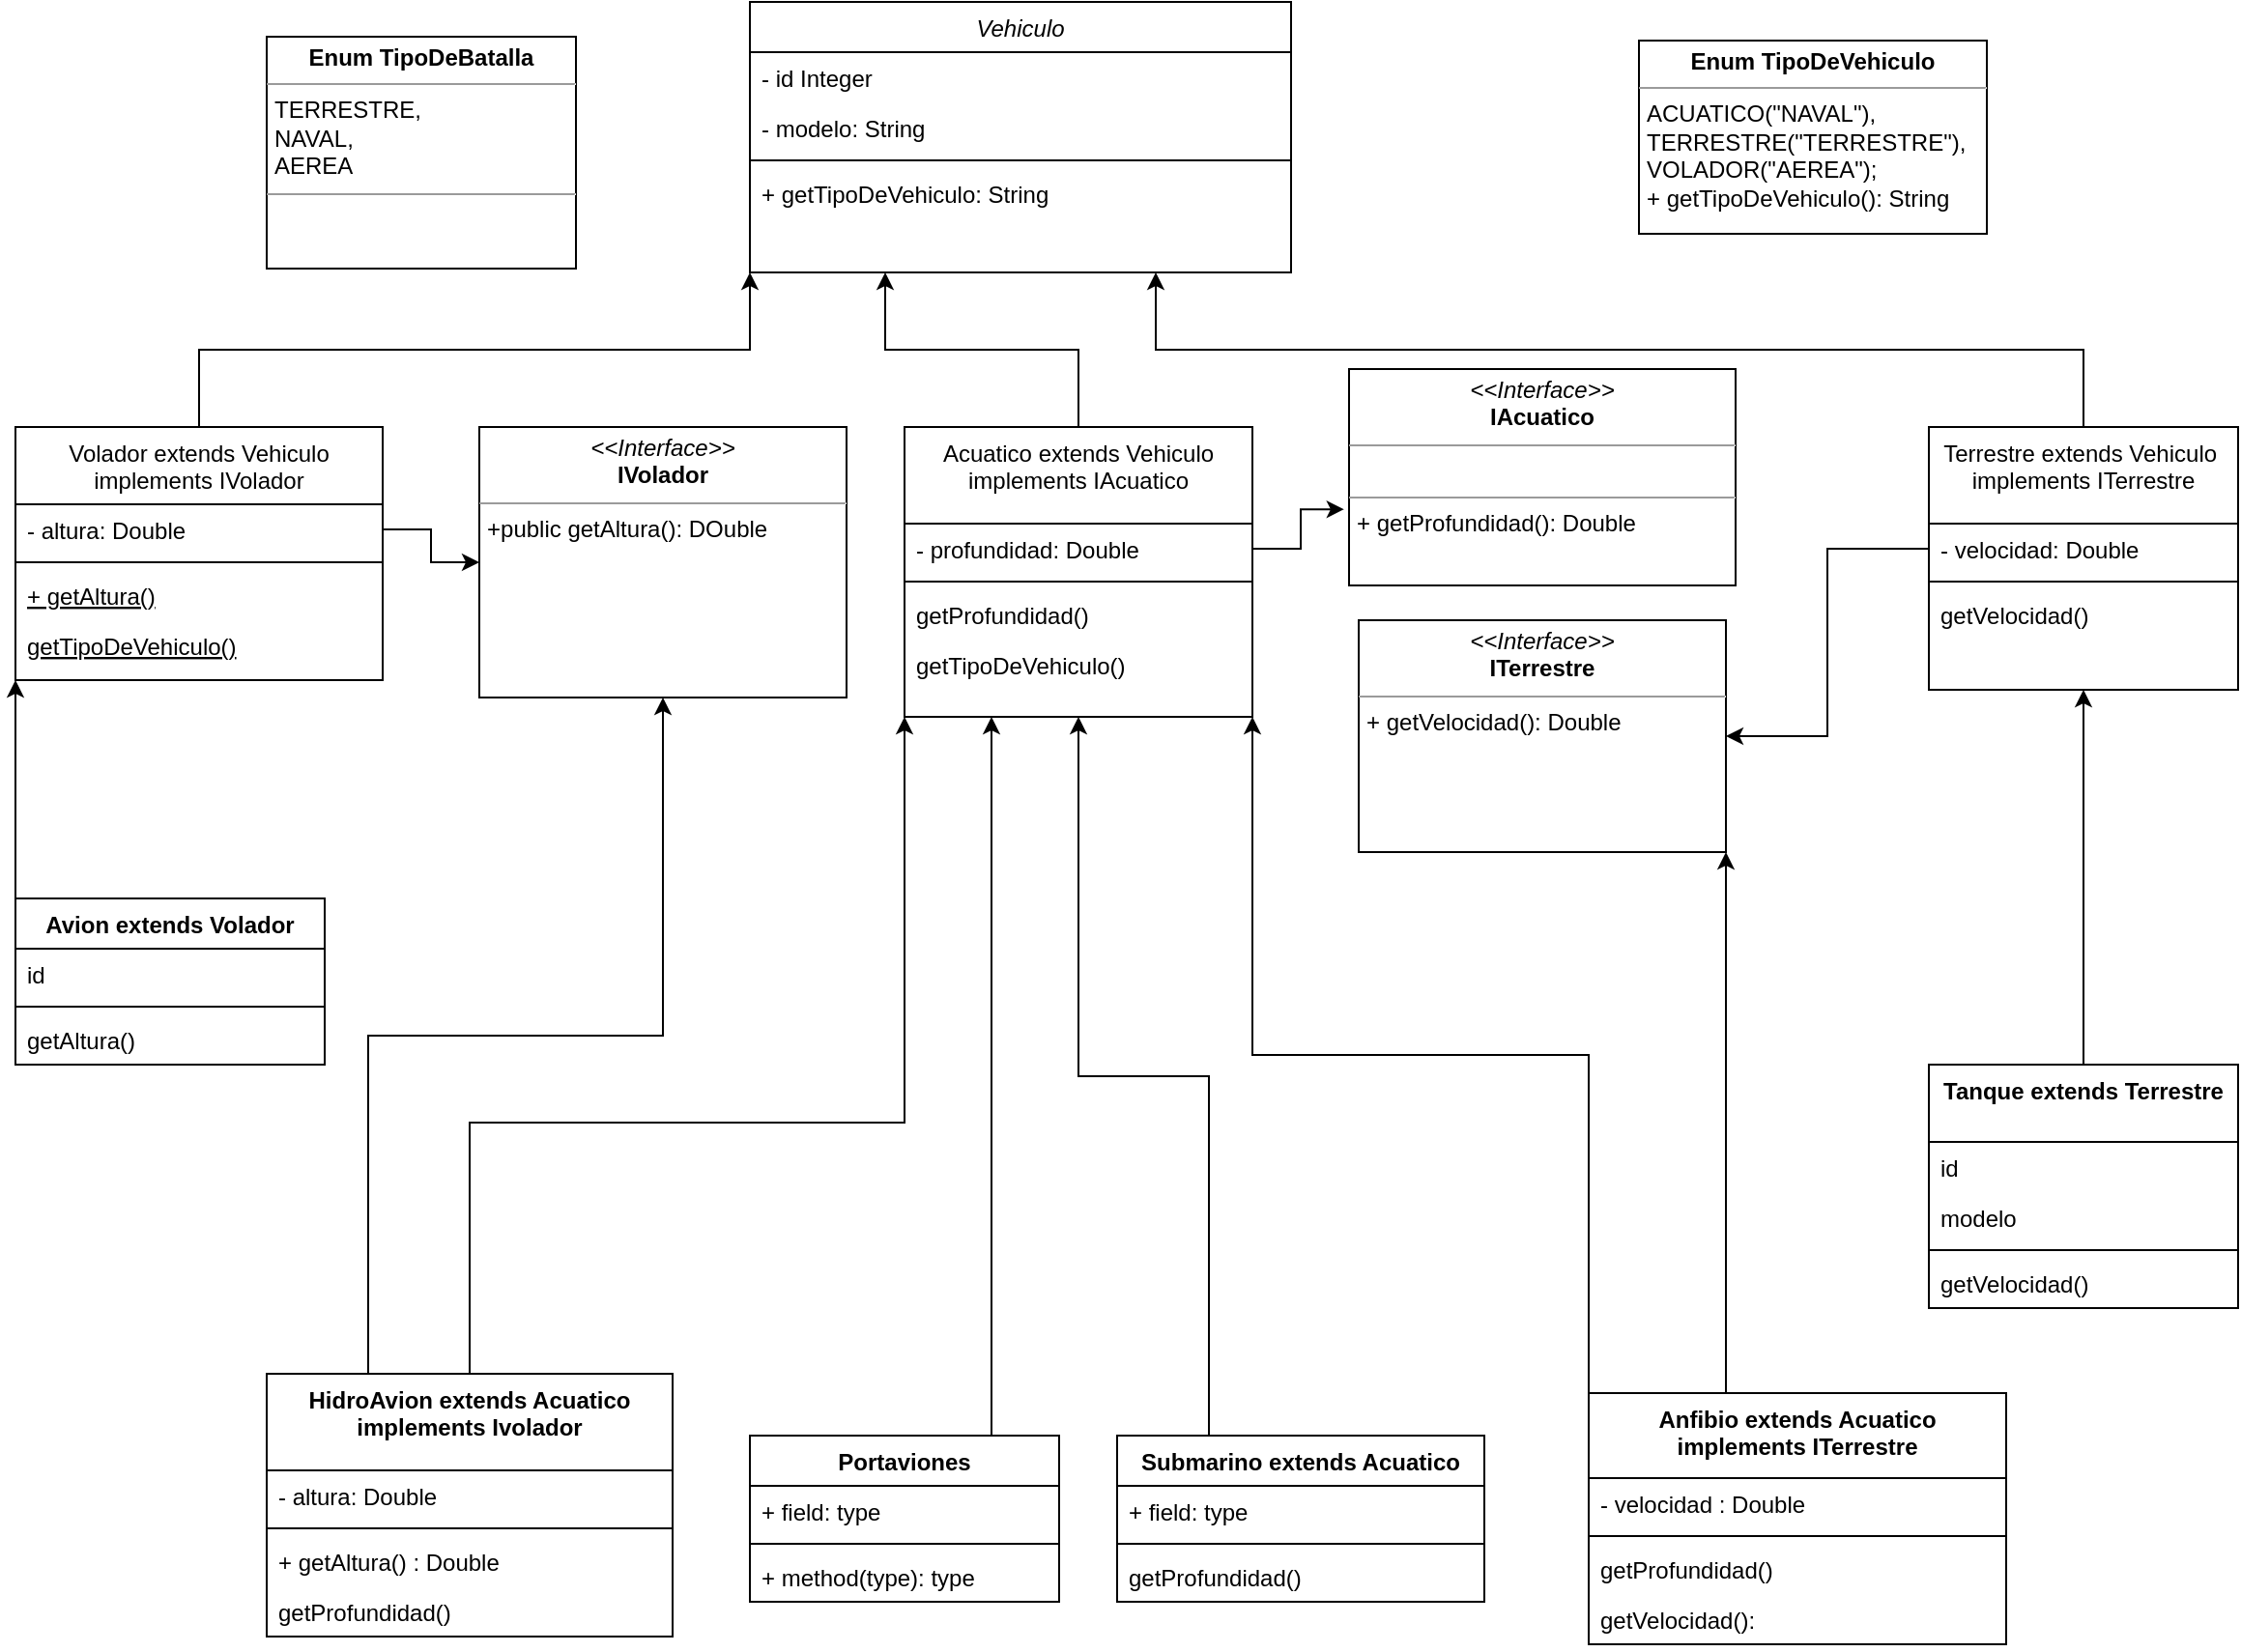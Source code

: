 <mxfile version="14.6.13" type="device"><diagram id="C5RBs43oDa-KdzZeNtuy" name="Page-1"><mxGraphModel dx="2387" dy="706" grid="1" gridSize="10" guides="1" tooltips="1" connect="1" arrows="1" fold="1" page="1" pageScale="1" pageWidth="827" pageHeight="1169" math="0" shadow="0"><root><mxCell id="WIyWlLk6GJQsqaUBKTNV-0"/><mxCell id="WIyWlLk6GJQsqaUBKTNV-1" parent="WIyWlLk6GJQsqaUBKTNV-0"/><mxCell id="zkfFHV4jXpPFQw0GAbJ--0" value="Vehiculo" style="swimlane;fontStyle=2;align=center;verticalAlign=top;childLayout=stackLayout;horizontal=1;startSize=26;horizontalStack=0;resizeParent=1;resizeLast=0;collapsible=1;marginBottom=0;rounded=0;shadow=0;strokeWidth=1;" parent="WIyWlLk6GJQsqaUBKTNV-1" vertex="1"><mxGeometry x="160" y="20" width="280" height="140" as="geometry"><mxRectangle x="230" y="140" width="160" height="26" as="alternateBounds"/></mxGeometry></mxCell><mxCell id="zkfFHV4jXpPFQw0GAbJ--1" value="- id Integer" style="text;align=left;verticalAlign=top;spacingLeft=4;spacingRight=4;overflow=hidden;rotatable=0;points=[[0,0.5],[1,0.5]];portConstraint=eastwest;" parent="zkfFHV4jXpPFQw0GAbJ--0" vertex="1"><mxGeometry y="26" width="280" height="26" as="geometry"/></mxCell><mxCell id="zkfFHV4jXpPFQw0GAbJ--2" value="- modelo: String" style="text;align=left;verticalAlign=top;spacingLeft=4;spacingRight=4;overflow=hidden;rotatable=0;points=[[0,0.5],[1,0.5]];portConstraint=eastwest;rounded=0;shadow=0;html=0;" parent="zkfFHV4jXpPFQw0GAbJ--0" vertex="1"><mxGeometry y="52" width="280" height="26" as="geometry"/></mxCell><mxCell id="zkfFHV4jXpPFQw0GAbJ--4" value="" style="line;html=1;strokeWidth=1;align=left;verticalAlign=middle;spacingTop=-1;spacingLeft=3;spacingRight=3;rotatable=0;labelPosition=right;points=[];portConstraint=eastwest;" parent="zkfFHV4jXpPFQw0GAbJ--0" vertex="1"><mxGeometry y="78" width="280" height="8" as="geometry"/></mxCell><mxCell id="Fon93zU0XgzV0O5RqxGJ-27" value="+ getTipoDeVehiculo: String" style="text;align=left;verticalAlign=top;spacingLeft=4;spacingRight=4;overflow=hidden;rotatable=0;points=[[0,0.5],[1,0.5]];portConstraint=eastwest;" vertex="1" parent="zkfFHV4jXpPFQw0GAbJ--0"><mxGeometry y="86" width="280" height="26" as="geometry"/></mxCell><mxCell id="Fon93zU0XgzV0O5RqxGJ-17" style="edgeStyle=orthogonalEdgeStyle;rounded=0;orthogonalLoop=1;jettySize=auto;html=1;exitX=0.5;exitY=0;exitDx=0;exitDy=0;entryX=0;entryY=1;entryDx=0;entryDy=0;" edge="1" parent="WIyWlLk6GJQsqaUBKTNV-1" source="zkfFHV4jXpPFQw0GAbJ--6" target="zkfFHV4jXpPFQw0GAbJ--0"><mxGeometry relative="1" as="geometry"><mxPoint x="300" y="160" as="targetPoint"/></mxGeometry></mxCell><mxCell id="zkfFHV4jXpPFQw0GAbJ--6" value="Volador extends Vehiculo&#10;implements IVolador" style="swimlane;fontStyle=0;align=center;verticalAlign=top;childLayout=stackLayout;horizontal=1;startSize=40;horizontalStack=0;resizeParent=1;resizeLast=0;collapsible=1;marginBottom=0;rounded=0;shadow=0;strokeWidth=1;" parent="WIyWlLk6GJQsqaUBKTNV-1" vertex="1"><mxGeometry x="-220" y="240" width="190" height="131" as="geometry"><mxRectangle x="130" y="380" width="160" height="26" as="alternateBounds"/></mxGeometry></mxCell><mxCell id="xW913VkCsWBnxohiYyBe-13" value="- altura: Double" style="text;strokeColor=none;fillColor=none;align=left;verticalAlign=top;spacingLeft=4;spacingRight=4;overflow=hidden;rotatable=0;points=[[0,0.5],[1,0.5]];portConstraint=eastwest;" parent="zkfFHV4jXpPFQw0GAbJ--6" vertex="1"><mxGeometry y="40" width="190" height="26" as="geometry"/></mxCell><mxCell id="zkfFHV4jXpPFQw0GAbJ--9" value="" style="line;html=1;strokeWidth=1;align=left;verticalAlign=middle;spacingTop=-1;spacingLeft=3;spacingRight=3;rotatable=0;labelPosition=right;points=[];portConstraint=eastwest;" parent="zkfFHV4jXpPFQw0GAbJ--6" vertex="1"><mxGeometry y="66" width="190" height="8" as="geometry"/></mxCell><mxCell id="zkfFHV4jXpPFQw0GAbJ--10" value="+ getAltura()" style="text;align=left;verticalAlign=top;spacingLeft=4;spacingRight=4;overflow=hidden;rotatable=0;points=[[0,0.5],[1,0.5]];portConstraint=eastwest;fontStyle=4" parent="zkfFHV4jXpPFQw0GAbJ--6" vertex="1"><mxGeometry y="74" width="190" height="26" as="geometry"/></mxCell><mxCell id="Fon93zU0XgzV0O5RqxGJ-28" value="getTipoDeVehiculo()" style="text;align=left;verticalAlign=top;spacingLeft=4;spacingRight=4;overflow=hidden;rotatable=0;points=[[0,0.5],[1,0.5]];portConstraint=eastwest;fontStyle=4" vertex="1" parent="zkfFHV4jXpPFQw0GAbJ--6"><mxGeometry y="100" width="190" height="26" as="geometry"/></mxCell><mxCell id="Fon93zU0XgzV0O5RqxGJ-34" style="edgeStyle=orthogonalEdgeStyle;rounded=0;orthogonalLoop=1;jettySize=auto;html=1;exitX=0.5;exitY=0;exitDx=0;exitDy=0;entryX=0.75;entryY=1;entryDx=0;entryDy=0;" edge="1" parent="WIyWlLk6GJQsqaUBKTNV-1" source="zkfFHV4jXpPFQw0GAbJ--13" target="zkfFHV4jXpPFQw0GAbJ--0"><mxGeometry relative="1" as="geometry"/></mxCell><mxCell id="zkfFHV4jXpPFQw0GAbJ--13" value="Terrestre extends Vehiculo &#10;implements ITerrestre" style="swimlane;fontStyle=0;align=center;verticalAlign=top;childLayout=stackLayout;horizontal=1;startSize=50;horizontalStack=0;resizeParent=1;resizeLast=0;collapsible=1;marginBottom=0;rounded=0;shadow=0;strokeWidth=1;" parent="WIyWlLk6GJQsqaUBKTNV-1" vertex="1"><mxGeometry x="770" y="240" width="160" height="136" as="geometry"><mxRectangle x="340" y="380" width="170" height="26" as="alternateBounds"/></mxGeometry></mxCell><mxCell id="zkfFHV4jXpPFQw0GAbJ--14" value="- velocidad: Double" style="text;align=left;verticalAlign=top;spacingLeft=4;spacingRight=4;overflow=hidden;rotatable=0;points=[[0,0.5],[1,0.5]];portConstraint=eastwest;" parent="zkfFHV4jXpPFQw0GAbJ--13" vertex="1"><mxGeometry y="50" width="160" height="26" as="geometry"/></mxCell><mxCell id="zkfFHV4jXpPFQw0GAbJ--15" value="" style="line;html=1;strokeWidth=1;align=left;verticalAlign=middle;spacingTop=-1;spacingLeft=3;spacingRight=3;rotatable=0;labelPosition=right;points=[];portConstraint=eastwest;" parent="zkfFHV4jXpPFQw0GAbJ--13" vertex="1"><mxGeometry y="76" width="160" height="8" as="geometry"/></mxCell><mxCell id="xW913VkCsWBnxohiYyBe-12" value="getVelocidad()" style="text;strokeColor=none;fillColor=none;align=left;verticalAlign=top;spacingLeft=4;spacingRight=4;overflow=hidden;rotatable=0;points=[[0,0.5],[1,0.5]];portConstraint=eastwest;" parent="zkfFHV4jXpPFQw0GAbJ--13" vertex="1"><mxGeometry y="84" width="160" height="26" as="geometry"/></mxCell><mxCell id="Fon93zU0XgzV0O5RqxGJ-15" style="edgeStyle=orthogonalEdgeStyle;rounded=0;orthogonalLoop=1;jettySize=auto;html=1;exitX=0.5;exitY=0;exitDx=0;exitDy=0;entryX=0.25;entryY=1;entryDx=0;entryDy=0;" edge="1" parent="WIyWlLk6GJQsqaUBKTNV-1" source="zkfFHV4jXpPFQw0GAbJ--17" target="zkfFHV4jXpPFQw0GAbJ--0"><mxGeometry relative="1" as="geometry"/></mxCell><mxCell id="zkfFHV4jXpPFQw0GAbJ--17" value="Acuatico extends Vehiculo &#10;implements IAcuatico" style="swimlane;fontStyle=0;align=center;verticalAlign=top;childLayout=stackLayout;horizontal=1;startSize=50;horizontalStack=0;resizeParent=1;resizeLast=0;collapsible=1;marginBottom=0;rounded=0;shadow=0;strokeWidth=1;" parent="WIyWlLk6GJQsqaUBKTNV-1" vertex="1"><mxGeometry x="240" y="240" width="180" height="150" as="geometry"><mxRectangle x="550" y="140" width="160" height="26" as="alternateBounds"/></mxGeometry></mxCell><mxCell id="zkfFHV4jXpPFQw0GAbJ--18" value="- profundidad: Double" style="text;align=left;verticalAlign=top;spacingLeft=4;spacingRight=4;overflow=hidden;rotatable=0;points=[[0,0.5],[1,0.5]];portConstraint=eastwest;" parent="zkfFHV4jXpPFQw0GAbJ--17" vertex="1"><mxGeometry y="50" width="180" height="26" as="geometry"/></mxCell><mxCell id="zkfFHV4jXpPFQw0GAbJ--23" value="" style="line;html=1;strokeWidth=1;align=left;verticalAlign=middle;spacingTop=-1;spacingLeft=3;spacingRight=3;rotatable=0;labelPosition=right;points=[];portConstraint=eastwest;" parent="zkfFHV4jXpPFQw0GAbJ--17" vertex="1"><mxGeometry y="76" width="180" height="8" as="geometry"/></mxCell><mxCell id="zkfFHV4jXpPFQw0GAbJ--24" value="getProfundidad()" style="text;align=left;verticalAlign=top;spacingLeft=4;spacingRight=4;overflow=hidden;rotatable=0;points=[[0,0.5],[1,0.5]];portConstraint=eastwest;" parent="zkfFHV4jXpPFQw0GAbJ--17" vertex="1"><mxGeometry y="84" width="180" height="26" as="geometry"/></mxCell><mxCell id="Fon93zU0XgzV0O5RqxGJ-21" value="getTipoDeVehiculo()" style="text;align=left;verticalAlign=top;spacingLeft=4;spacingRight=4;overflow=hidden;rotatable=0;points=[[0,0.5],[1,0.5]];portConstraint=eastwest;" vertex="1" parent="zkfFHV4jXpPFQw0GAbJ--17"><mxGeometry y="110" width="180" height="26" as="geometry"/></mxCell><mxCell id="Fon93zU0XgzV0O5RqxGJ-4" style="edgeStyle=orthogonalEdgeStyle;rounded=0;orthogonalLoop=1;jettySize=auto;html=1;exitX=0.25;exitY=0;exitDx=0;exitDy=0;entryX=1;entryY=1;entryDx=0;entryDy=0;" edge="1" parent="WIyWlLk6GJQsqaUBKTNV-1" source="xW913VkCsWBnxohiYyBe-1" target="xW913VkCsWBnxohiYyBe-51"><mxGeometry relative="1" as="geometry"><mxPoint x="669" y="550" as="targetPoint"/><Array as="points"><mxPoint x="665" y="740"/></Array></mxGeometry></mxCell><mxCell id="Fon93zU0XgzV0O5RqxGJ-6" style="edgeStyle=orthogonalEdgeStyle;rounded=0;orthogonalLoop=1;jettySize=auto;html=1;exitX=0;exitY=0;exitDx=0;exitDy=0;entryX=1;entryY=1;entryDx=0;entryDy=0;" edge="1" parent="WIyWlLk6GJQsqaUBKTNV-1" source="xW913VkCsWBnxohiYyBe-1" target="zkfFHV4jXpPFQw0GAbJ--17"><mxGeometry relative="1" as="geometry"/></mxCell><mxCell id="xW913VkCsWBnxohiYyBe-1" value="Anfibio extends Acuatico &#10;implements ITerrestre" style="swimlane;fontStyle=1;align=center;verticalAlign=top;childLayout=stackLayout;horizontal=1;startSize=44;horizontalStack=0;resizeParent=1;resizeParentMax=0;resizeLast=0;collapsible=1;marginBottom=0;" parent="WIyWlLk6GJQsqaUBKTNV-1" vertex="1"><mxGeometry x="594" y="740" width="216" height="130" as="geometry"/></mxCell><mxCell id="xW913VkCsWBnxohiYyBe-2" value="- velocidad : Double" style="text;strokeColor=none;fillColor=none;align=left;verticalAlign=top;spacingLeft=4;spacingRight=4;overflow=hidden;rotatable=0;points=[[0,0.5],[1,0.5]];portConstraint=eastwest;" parent="xW913VkCsWBnxohiYyBe-1" vertex="1"><mxGeometry y="44" width="216" height="26" as="geometry"/></mxCell><mxCell id="xW913VkCsWBnxohiYyBe-3" value="" style="line;strokeWidth=1;fillColor=none;align=left;verticalAlign=middle;spacingTop=-1;spacingLeft=3;spacingRight=3;rotatable=0;labelPosition=right;points=[];portConstraint=eastwest;" parent="xW913VkCsWBnxohiYyBe-1" vertex="1"><mxGeometry y="70" width="216" height="8" as="geometry"/></mxCell><mxCell id="xW913VkCsWBnxohiYyBe-46" value="getProfundidad()" style="text;strokeColor=none;fillColor=none;align=left;verticalAlign=top;spacingLeft=4;spacingRight=4;overflow=hidden;rotatable=0;points=[[0,0.5],[1,0.5]];portConstraint=eastwest;" parent="xW913VkCsWBnxohiYyBe-1" vertex="1"><mxGeometry y="78" width="216" height="26" as="geometry"/></mxCell><mxCell id="xW913VkCsWBnxohiYyBe-4" value="getVelocidad():" style="text;strokeColor=none;fillColor=none;align=left;verticalAlign=top;spacingLeft=4;spacingRight=4;overflow=hidden;rotatable=0;points=[[0,0.5],[1,0.5]];portConstraint=eastwest;" parent="xW913VkCsWBnxohiYyBe-1" vertex="1"><mxGeometry y="104" width="216" height="26" as="geometry"/></mxCell><mxCell id="Fon93zU0XgzV0O5RqxGJ-13" style="edgeStyle=orthogonalEdgeStyle;rounded=0;orthogonalLoop=1;jettySize=auto;html=1;exitX=0.25;exitY=0;exitDx=0;exitDy=0;" edge="1" parent="WIyWlLk6GJQsqaUBKTNV-1" source="xW913VkCsWBnxohiYyBe-6" target="xW913VkCsWBnxohiYyBe-59"><mxGeometry relative="1" as="geometry"><mxPoint x="80" y="510" as="targetPoint"/></mxGeometry></mxCell><mxCell id="Fon93zU0XgzV0O5RqxGJ-37" style="edgeStyle=orthogonalEdgeStyle;rounded=0;orthogonalLoop=1;jettySize=auto;html=1;exitX=0.5;exitY=0;exitDx=0;exitDy=0;entryX=0;entryY=1;entryDx=0;entryDy=0;" edge="1" parent="WIyWlLk6GJQsqaUBKTNV-1" source="xW913VkCsWBnxohiYyBe-6" target="zkfFHV4jXpPFQw0GAbJ--17"><mxGeometry relative="1" as="geometry"><Array as="points"><mxPoint x="15" y="600"/><mxPoint x="240" y="600"/></Array></mxGeometry></mxCell><mxCell id="xW913VkCsWBnxohiYyBe-6" value="HidroAvion extends Acuatico&#10;implements Ivolador" style="swimlane;fontStyle=1;align=center;verticalAlign=top;childLayout=stackLayout;horizontal=1;startSize=50;horizontalStack=0;resizeParent=1;resizeParentMax=0;resizeLast=0;collapsible=1;marginBottom=0;" parent="WIyWlLk6GJQsqaUBKTNV-1" vertex="1"><mxGeometry x="-90" y="730" width="210" height="136" as="geometry"/></mxCell><mxCell id="xW913VkCsWBnxohiYyBe-7" value="- altura: Double" style="text;strokeColor=none;fillColor=none;align=left;verticalAlign=top;spacingLeft=4;spacingRight=4;overflow=hidden;rotatable=0;points=[[0,0.5],[1,0.5]];portConstraint=eastwest;" parent="xW913VkCsWBnxohiYyBe-6" vertex="1"><mxGeometry y="50" width="210" height="26" as="geometry"/></mxCell><mxCell id="xW913VkCsWBnxohiYyBe-8" value="" style="line;strokeWidth=1;fillColor=none;align=left;verticalAlign=middle;spacingTop=-1;spacingLeft=3;spacingRight=3;rotatable=0;labelPosition=right;points=[];portConstraint=eastwest;" parent="xW913VkCsWBnxohiYyBe-6" vertex="1"><mxGeometry y="76" width="210" height="8" as="geometry"/></mxCell><mxCell id="xW913VkCsWBnxohiYyBe-9" value="+ getAltura() : Double" style="text;strokeColor=none;fillColor=none;align=left;verticalAlign=top;spacingLeft=4;spacingRight=4;overflow=hidden;rotatable=0;points=[[0,0.5],[1,0.5]];portConstraint=eastwest;" parent="xW913VkCsWBnxohiYyBe-6" vertex="1"><mxGeometry y="84" width="210" height="26" as="geometry"/></mxCell><mxCell id="xW913VkCsWBnxohiYyBe-58" value="getProfundidad()" style="text;strokeColor=none;fillColor=none;align=left;verticalAlign=top;spacingLeft=4;spacingRight=4;overflow=hidden;rotatable=0;points=[[0,0.5],[1,0.5]];portConstraint=eastwest;" parent="xW913VkCsWBnxohiYyBe-6" vertex="1"><mxGeometry y="110" width="210" height="26" as="geometry"/></mxCell><mxCell id="xW913VkCsWBnxohiYyBe-52" style="edgeStyle=orthogonalEdgeStyle;rounded=0;orthogonalLoop=1;jettySize=auto;html=1;exitX=0.5;exitY=0;exitDx=0;exitDy=0;entryX=0.5;entryY=1;entryDx=0;entryDy=0;" parent="WIyWlLk6GJQsqaUBKTNV-1" source="xW913VkCsWBnxohiYyBe-14" target="zkfFHV4jXpPFQw0GAbJ--13" edge="1"><mxGeometry relative="1" as="geometry"><mxPoint x="1010" y="324.0" as="targetPoint"/></mxGeometry></mxCell><mxCell id="xW913VkCsWBnxohiYyBe-14" value="Tanque extends Terrestre" style="swimlane;fontStyle=1;align=center;verticalAlign=top;childLayout=stackLayout;horizontal=1;startSize=40;horizontalStack=0;resizeParent=1;resizeParentMax=0;resizeLast=0;collapsible=1;marginBottom=0;" parent="WIyWlLk6GJQsqaUBKTNV-1" vertex="1"><mxGeometry x="770" y="570" width="160" height="126" as="geometry"/></mxCell><mxCell id="xW913VkCsWBnxohiYyBe-15" value="id" style="text;strokeColor=none;fillColor=none;align=left;verticalAlign=top;spacingLeft=4;spacingRight=4;overflow=hidden;rotatable=0;points=[[0,0.5],[1,0.5]];portConstraint=eastwest;" parent="xW913VkCsWBnxohiYyBe-14" vertex="1"><mxGeometry y="40" width="160" height="26" as="geometry"/></mxCell><mxCell id="xW913VkCsWBnxohiYyBe-39" value="modelo" style="text;strokeColor=none;fillColor=none;align=left;verticalAlign=top;spacingLeft=4;spacingRight=4;overflow=hidden;rotatable=0;points=[[0,0.5],[1,0.5]];portConstraint=eastwest;" parent="xW913VkCsWBnxohiYyBe-14" vertex="1"><mxGeometry y="66" width="160" height="26" as="geometry"/></mxCell><mxCell id="xW913VkCsWBnxohiYyBe-16" value="" style="line;strokeWidth=1;fillColor=none;align=left;verticalAlign=middle;spacingTop=-1;spacingLeft=3;spacingRight=3;rotatable=0;labelPosition=right;points=[];portConstraint=eastwest;" parent="xW913VkCsWBnxohiYyBe-14" vertex="1"><mxGeometry y="92" width="160" height="8" as="geometry"/></mxCell><mxCell id="xW913VkCsWBnxohiYyBe-17" value="getVelocidad()" style="text;strokeColor=none;fillColor=none;align=left;verticalAlign=top;spacingLeft=4;spacingRight=4;overflow=hidden;rotatable=0;points=[[0,0.5],[1,0.5]];portConstraint=eastwest;" parent="xW913VkCsWBnxohiYyBe-14" vertex="1"><mxGeometry y="100" width="160" height="26" as="geometry"/></mxCell><mxCell id="xW913VkCsWBnxohiYyBe-28" value="&lt;p style=&quot;margin: 0px ; margin-top: 4px ; text-align: center&quot;&gt;&lt;i&gt;&amp;lt;&amp;lt;Interface&amp;gt;&amp;gt;&lt;/i&gt;&lt;br&gt;&lt;b&gt;IAcuatico&lt;/b&gt;&lt;/p&gt;&lt;hr size=&quot;1&quot;&gt;&lt;p style=&quot;margin: 0px ; margin-left: 4px&quot;&gt;&lt;br&gt;&lt;/p&gt;&lt;hr size=&quot;1&quot;&gt;&lt;p style=&quot;margin: 0px ; margin-left: 4px&quot;&gt;+ getProfundidad(): Double&lt;br&gt;&lt;/p&gt;" style="verticalAlign=top;align=left;overflow=fill;fontSize=12;fontFamily=Helvetica;html=1;" parent="WIyWlLk6GJQsqaUBKTNV-1" vertex="1"><mxGeometry x="470" y="210" width="200" height="112" as="geometry"/></mxCell><mxCell id="Fon93zU0XgzV0O5RqxGJ-31" style="edgeStyle=orthogonalEdgeStyle;rounded=0;orthogonalLoop=1;jettySize=auto;html=1;exitX=0;exitY=0;exitDx=0;exitDy=0;entryX=0;entryY=1;entryDx=0;entryDy=0;" edge="1" parent="WIyWlLk6GJQsqaUBKTNV-1" source="xW913VkCsWBnxohiYyBe-33" target="zkfFHV4jXpPFQw0GAbJ--6"><mxGeometry relative="1" as="geometry"/></mxCell><mxCell id="xW913VkCsWBnxohiYyBe-33" value="Avion extends Volador" style="swimlane;fontStyle=1;align=center;verticalAlign=top;childLayout=stackLayout;horizontal=1;startSize=26;horizontalStack=0;resizeParent=1;resizeParentMax=0;resizeLast=0;collapsible=1;marginBottom=0;" parent="WIyWlLk6GJQsqaUBKTNV-1" vertex="1"><mxGeometry x="-220" y="484" width="160" height="86" as="geometry"/></mxCell><mxCell id="xW913VkCsWBnxohiYyBe-34" value="id" style="text;strokeColor=none;fillColor=none;align=left;verticalAlign=top;spacingLeft=4;spacingRight=4;overflow=hidden;rotatable=0;points=[[0,0.5],[1,0.5]];portConstraint=eastwest;" parent="xW913VkCsWBnxohiYyBe-33" vertex="1"><mxGeometry y="26" width="160" height="26" as="geometry"/></mxCell><mxCell id="xW913VkCsWBnxohiYyBe-35" value="" style="line;strokeWidth=1;fillColor=none;align=left;verticalAlign=middle;spacingTop=-1;spacingLeft=3;spacingRight=3;rotatable=0;labelPosition=right;points=[];portConstraint=eastwest;" parent="xW913VkCsWBnxohiYyBe-33" vertex="1"><mxGeometry y="52" width="160" height="8" as="geometry"/></mxCell><mxCell id="xW913VkCsWBnxohiYyBe-36" value="getAltura()" style="text;strokeColor=none;fillColor=none;align=left;verticalAlign=top;spacingLeft=4;spacingRight=4;overflow=hidden;rotatable=0;points=[[0,0.5],[1,0.5]];portConstraint=eastwest;" parent="xW913VkCsWBnxohiYyBe-33" vertex="1"><mxGeometry y="60" width="160" height="26" as="geometry"/></mxCell><mxCell id="Fon93zU0XgzV0O5RqxGJ-40" style="edgeStyle=orthogonalEdgeStyle;rounded=0;orthogonalLoop=1;jettySize=auto;html=1;exitX=0.25;exitY=0;exitDx=0;exitDy=0;entryX=0.5;entryY=1;entryDx=0;entryDy=0;" edge="1" parent="WIyWlLk6GJQsqaUBKTNV-1" source="xW913VkCsWBnxohiYyBe-40" target="zkfFHV4jXpPFQw0GAbJ--17"><mxGeometry relative="1" as="geometry"/></mxCell><mxCell id="xW913VkCsWBnxohiYyBe-40" value="Submarino extends Acuatico" style="swimlane;fontStyle=1;align=center;verticalAlign=top;childLayout=stackLayout;horizontal=1;startSize=26;horizontalStack=0;resizeParent=1;resizeParentMax=0;resizeLast=0;collapsible=1;marginBottom=0;" parent="WIyWlLk6GJQsqaUBKTNV-1" vertex="1"><mxGeometry x="350" y="762" width="190" height="86" as="geometry"/></mxCell><mxCell id="xW913VkCsWBnxohiYyBe-41" value="+ field: type" style="text;strokeColor=none;fillColor=none;align=left;verticalAlign=top;spacingLeft=4;spacingRight=4;overflow=hidden;rotatable=0;points=[[0,0.5],[1,0.5]];portConstraint=eastwest;" parent="xW913VkCsWBnxohiYyBe-40" vertex="1"><mxGeometry y="26" width="190" height="26" as="geometry"/></mxCell><mxCell id="xW913VkCsWBnxohiYyBe-42" value="" style="line;strokeWidth=1;fillColor=none;align=left;verticalAlign=middle;spacingTop=-1;spacingLeft=3;spacingRight=3;rotatable=0;labelPosition=right;points=[];portConstraint=eastwest;" parent="xW913VkCsWBnxohiYyBe-40" vertex="1"><mxGeometry y="52" width="190" height="8" as="geometry"/></mxCell><mxCell id="xW913VkCsWBnxohiYyBe-43" value="getProfundidad()" style="text;strokeColor=none;fillColor=none;align=left;verticalAlign=top;spacingLeft=4;spacingRight=4;overflow=hidden;rotatable=0;points=[[0,0.5],[1,0.5]];portConstraint=eastwest;" parent="xW913VkCsWBnxohiYyBe-40" vertex="1"><mxGeometry y="60" width="190" height="26" as="geometry"/></mxCell><mxCell id="xW913VkCsWBnxohiYyBe-51" value="&lt;p style=&quot;margin: 0px ; margin-top: 4px ; text-align: center&quot;&gt;&lt;i&gt;&amp;lt;&amp;lt;Interface&amp;gt;&amp;gt;&lt;/i&gt;&lt;br&gt;&lt;b&gt;ITerrestre&lt;/b&gt;&lt;/p&gt;&lt;hr size=&quot;1&quot;&gt;&lt;p style=&quot;margin: 0px ; margin-left: 4px&quot;&gt;+ getVelocidad(): Double&lt;br&gt;&lt;br&gt;&lt;/p&gt;" style="verticalAlign=top;align=left;overflow=fill;fontSize=12;fontFamily=Helvetica;html=1;" parent="WIyWlLk6GJQsqaUBKTNV-1" vertex="1"><mxGeometry x="475" y="340" width="190" height="120" as="geometry"/></mxCell><mxCell id="xW913VkCsWBnxohiYyBe-54" style="edgeStyle=orthogonalEdgeStyle;rounded=0;orthogonalLoop=1;jettySize=auto;html=1;exitX=1;exitY=0.5;exitDx=0;exitDy=0;entryX=-0.013;entryY=0.648;entryDx=0;entryDy=0;entryPerimeter=0;" parent="WIyWlLk6GJQsqaUBKTNV-1" source="zkfFHV4jXpPFQw0GAbJ--18" target="xW913VkCsWBnxohiYyBe-28" edge="1"><mxGeometry relative="1" as="geometry"/></mxCell><mxCell id="xW913VkCsWBnxohiYyBe-57" style="edgeStyle=orthogonalEdgeStyle;rounded=0;orthogonalLoop=1;jettySize=auto;html=1;exitX=0;exitY=0.5;exitDx=0;exitDy=0;entryX=1;entryY=0.5;entryDx=0;entryDy=0;" parent="WIyWlLk6GJQsqaUBKTNV-1" source="zkfFHV4jXpPFQw0GAbJ--14" target="xW913VkCsWBnxohiYyBe-51" edge="1"><mxGeometry relative="1" as="geometry"/></mxCell><mxCell id="xW913VkCsWBnxohiYyBe-59" value="&lt;p style=&quot;margin: 0px ; margin-top: 4px ; text-align: center&quot;&gt;&lt;i&gt;&amp;lt;&amp;lt;Interface&amp;gt;&amp;gt;&lt;/i&gt;&lt;br&gt;&lt;b&gt;IVolador&lt;/b&gt;&lt;/p&gt;&lt;hr size=&quot;1&quot;&gt;&lt;p style=&quot;margin: 0px ; margin-left: 4px&quot;&gt;+&lt;span&gt;public getAltura(): DOuble&lt;/span&gt;&lt;br&gt;&lt;/p&gt;" style="verticalAlign=top;align=left;overflow=fill;fontSize=12;fontFamily=Helvetica;html=1;" parent="WIyWlLk6GJQsqaUBKTNV-1" vertex="1"><mxGeometry x="20" y="240" width="190" height="140" as="geometry"/></mxCell><mxCell id="Fon93zU0XgzV0O5RqxGJ-1" value="&lt;p style=&quot;margin: 0px ; margin-top: 4px ; text-align: center&quot;&gt;&lt;b&gt;Enum TipoDeBatalla&lt;/b&gt;&lt;/p&gt;&lt;hr size=&quot;1&quot;&gt;&lt;p style=&quot;margin: 0px ; margin-left: 4px&quot;&gt;&lt;span&gt;TERRESTRE,&lt;/span&gt;&lt;/p&gt;&lt;p style=&quot;margin: 0px ; margin-left: 4px&quot;&gt;&lt;span&gt;&#9;&lt;/span&gt;NAVAL,&lt;/p&gt;&lt;p style=&quot;margin: 0px ; margin-left: 4px&quot;&gt;&lt;span&gt;&#9;&lt;/span&gt;AEREA&lt;/p&gt;&lt;hr size=&quot;1&quot;&gt;&lt;p style=&quot;margin: 0px ; margin-left: 4px&quot;&gt;&lt;br&gt;&lt;/p&gt;" style="verticalAlign=top;align=left;overflow=fill;fontSize=12;fontFamily=Helvetica;html=1;" vertex="1" parent="WIyWlLk6GJQsqaUBKTNV-1"><mxGeometry x="-90" y="38" width="160" height="120" as="geometry"/></mxCell><mxCell id="Fon93zU0XgzV0O5RqxGJ-2" value="&lt;p style=&quot;margin: 0px ; margin-top: 4px ; text-align: center&quot;&gt;&lt;b&gt;Enum TipoDeVehiculo&lt;/b&gt;&lt;/p&gt;&lt;hr size=&quot;1&quot;&gt;&lt;p style=&quot;margin: 0px ; margin-left: 4px&quot;&gt;ACUATICO(&quot;NAVAL&quot;),&lt;/p&gt;&lt;p style=&quot;margin: 0px ; margin-left: 4px&quot;&gt;&lt;span&gt;&#9;&lt;/span&gt;TERRESTRE(&quot;TERRESTRE&quot;),&lt;/p&gt;&lt;p style=&quot;margin: 0px ; margin-left: 4px&quot;&gt;&lt;span&gt;&#9;&lt;/span&gt;VOLADOR(&quot;AEREA&quot;);&lt;/p&gt;&lt;p style=&quot;margin: 0px ; margin-left: 4px&quot;&gt;+&amp;nbsp;getTipoDeVehiculo(): String&lt;/p&gt;" style="verticalAlign=top;align=left;overflow=fill;fontSize=12;fontFamily=Helvetica;html=1;" vertex="1" parent="WIyWlLk6GJQsqaUBKTNV-1"><mxGeometry x="620" y="40" width="180" height="100" as="geometry"/></mxCell><mxCell id="Fon93zU0XgzV0O5RqxGJ-38" style="edgeStyle=orthogonalEdgeStyle;rounded=0;orthogonalLoop=1;jettySize=auto;html=1;exitX=0.5;exitY=0;exitDx=0;exitDy=0;entryX=0.25;entryY=1;entryDx=0;entryDy=0;" edge="1" parent="WIyWlLk6GJQsqaUBKTNV-1" source="Fon93zU0XgzV0O5RqxGJ-22" target="zkfFHV4jXpPFQw0GAbJ--17"><mxGeometry relative="1" as="geometry"><Array as="points"><mxPoint x="285" y="762"/></Array></mxGeometry></mxCell><mxCell id="Fon93zU0XgzV0O5RqxGJ-22" value="Portaviones" style="swimlane;fontStyle=1;align=center;verticalAlign=top;childLayout=stackLayout;horizontal=1;startSize=26;horizontalStack=0;resizeParent=1;resizeParentMax=0;resizeLast=0;collapsible=1;marginBottom=0;" vertex="1" parent="WIyWlLk6GJQsqaUBKTNV-1"><mxGeometry x="160" y="762" width="160" height="86" as="geometry"/></mxCell><mxCell id="Fon93zU0XgzV0O5RqxGJ-23" value="+ field: type" style="text;strokeColor=none;fillColor=none;align=left;verticalAlign=top;spacingLeft=4;spacingRight=4;overflow=hidden;rotatable=0;points=[[0,0.5],[1,0.5]];portConstraint=eastwest;" vertex="1" parent="Fon93zU0XgzV0O5RqxGJ-22"><mxGeometry y="26" width="160" height="26" as="geometry"/></mxCell><mxCell id="Fon93zU0XgzV0O5RqxGJ-24" value="" style="line;strokeWidth=1;fillColor=none;align=left;verticalAlign=middle;spacingTop=-1;spacingLeft=3;spacingRight=3;rotatable=0;labelPosition=right;points=[];portConstraint=eastwest;" vertex="1" parent="Fon93zU0XgzV0O5RqxGJ-22"><mxGeometry y="52" width="160" height="8" as="geometry"/></mxCell><mxCell id="Fon93zU0XgzV0O5RqxGJ-25" value="+ method(type): type" style="text;strokeColor=none;fillColor=none;align=left;verticalAlign=top;spacingLeft=4;spacingRight=4;overflow=hidden;rotatable=0;points=[[0,0.5],[1,0.5]];portConstraint=eastwest;" vertex="1" parent="Fon93zU0XgzV0O5RqxGJ-22"><mxGeometry y="60" width="160" height="26" as="geometry"/></mxCell><mxCell id="Fon93zU0XgzV0O5RqxGJ-33" style="edgeStyle=orthogonalEdgeStyle;rounded=0;orthogonalLoop=1;jettySize=auto;html=1;exitX=1;exitY=0.5;exitDx=0;exitDy=0;entryX=0;entryY=0.5;entryDx=0;entryDy=0;" edge="1" parent="WIyWlLk6GJQsqaUBKTNV-1" source="xW913VkCsWBnxohiYyBe-13" target="xW913VkCsWBnxohiYyBe-59"><mxGeometry relative="1" as="geometry"/></mxCell></root></mxGraphModel></diagram></mxfile>